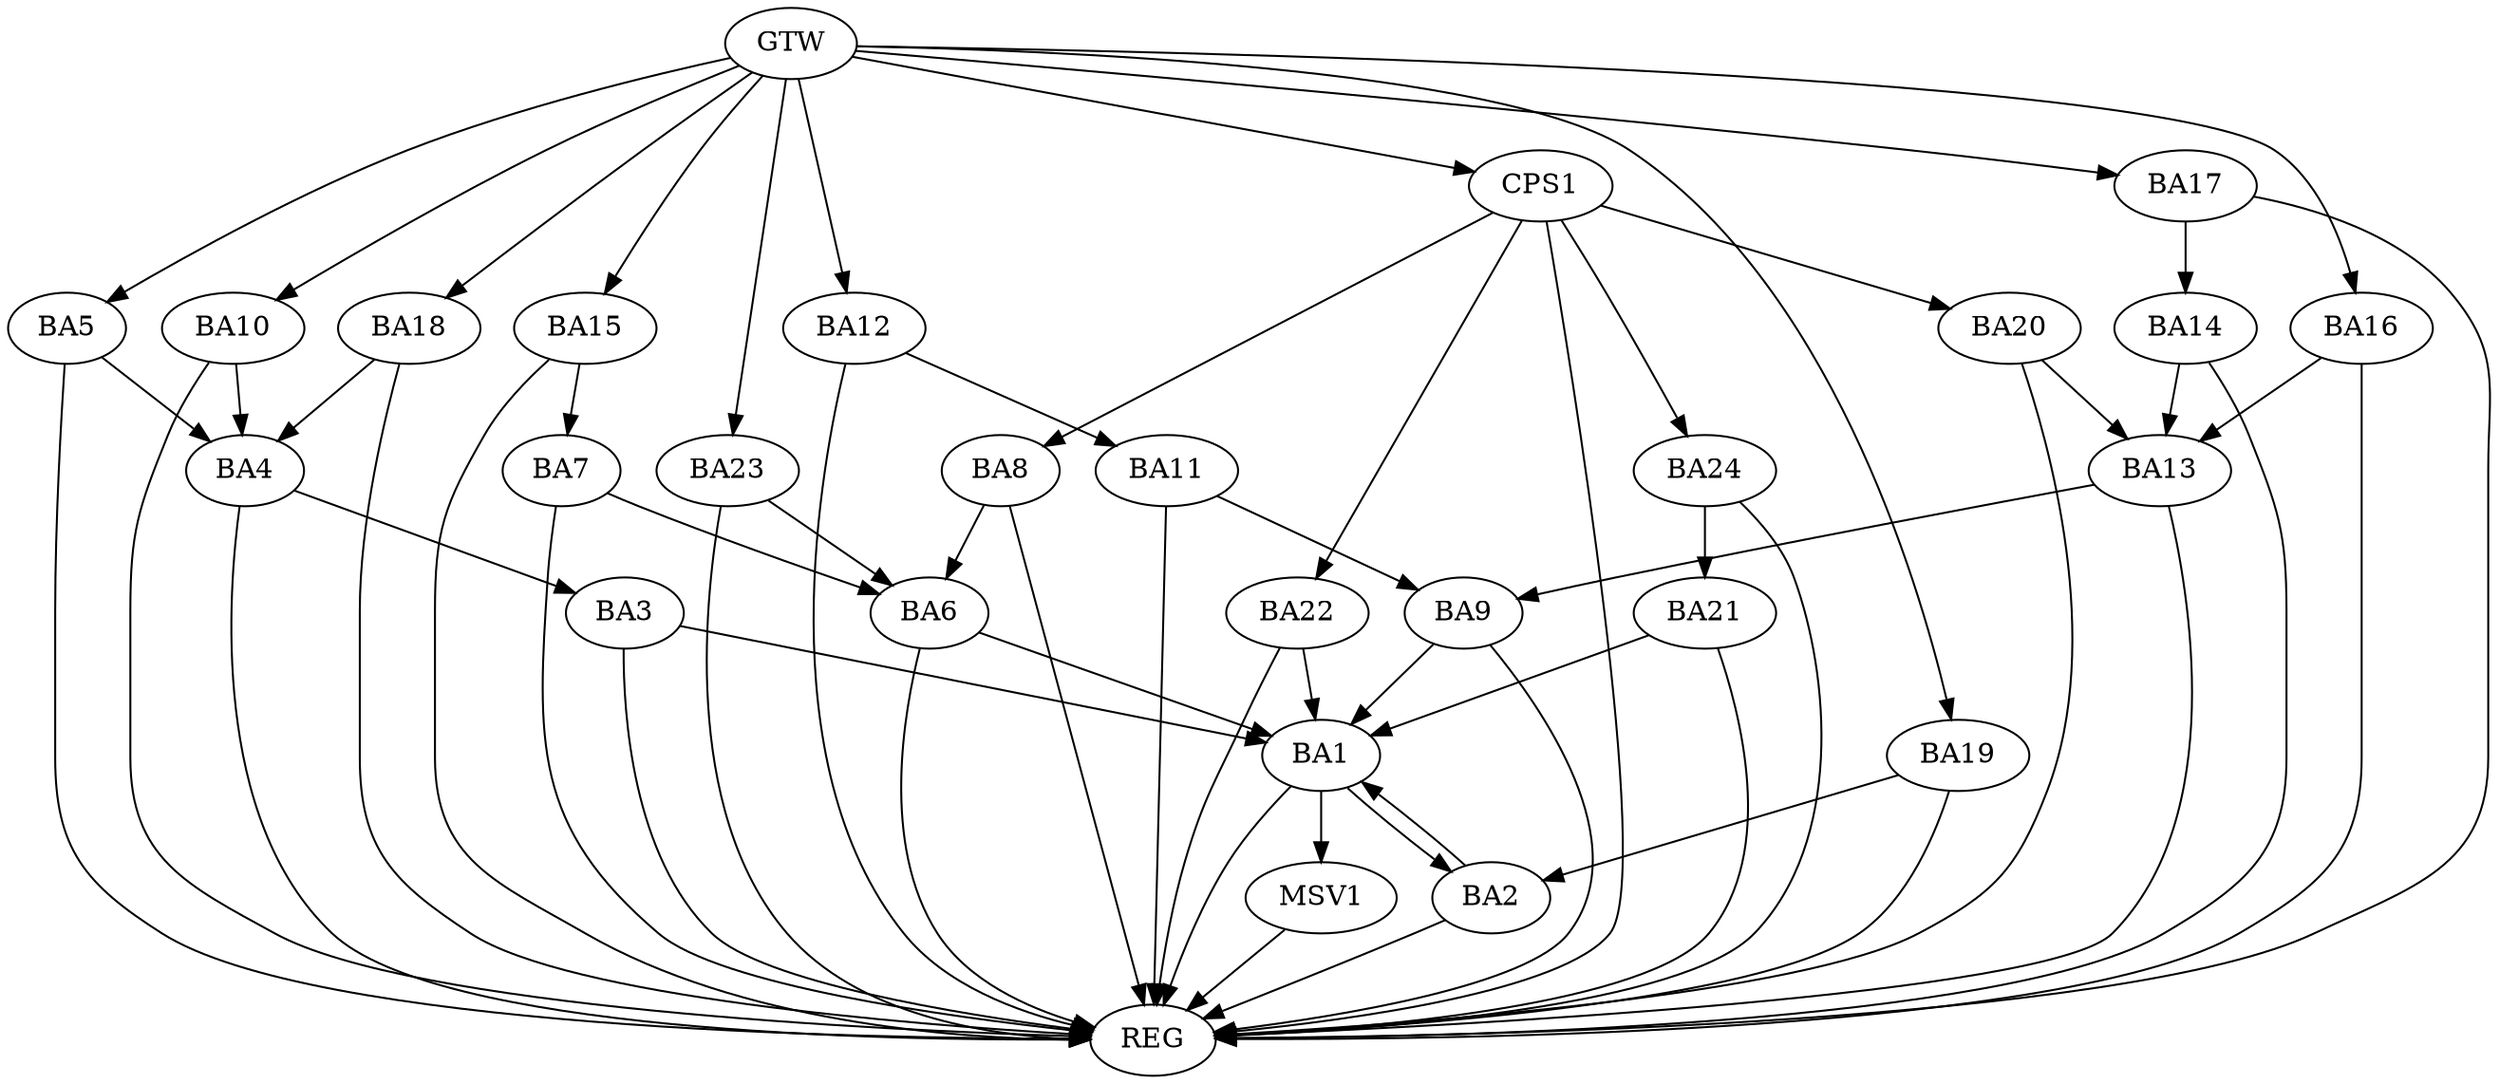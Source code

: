 strict digraph G {
  BA1 [ label="BA1" ];
  BA2 [ label="BA2" ];
  BA3 [ label="BA3" ];
  BA4 [ label="BA4" ];
  BA5 [ label="BA5" ];
  BA6 [ label="BA6" ];
  BA7 [ label="BA7" ];
  BA8 [ label="BA8" ];
  BA9 [ label="BA9" ];
  BA10 [ label="BA10" ];
  BA11 [ label="BA11" ];
  BA12 [ label="BA12" ];
  BA13 [ label="BA13" ];
  BA14 [ label="BA14" ];
  BA15 [ label="BA15" ];
  BA16 [ label="BA16" ];
  BA17 [ label="BA17" ];
  BA18 [ label="BA18" ];
  BA19 [ label="BA19" ];
  BA20 [ label="BA20" ];
  BA21 [ label="BA21" ];
  BA22 [ label="BA22" ];
  BA23 [ label="BA23" ];
  BA24 [ label="BA24" ];
  CPS1 [ label="CPS1" ];
  GTW [ label="GTW" ];
  REG [ label="REG" ];
  MSV1 [ label="MSV1" ];
  BA1 -> BA2;
  BA2 -> BA1;
  BA3 -> BA1;
  BA4 -> BA3;
  BA5 -> BA4;
  BA6 -> BA1;
  BA7 -> BA6;
  BA8 -> BA6;
  BA9 -> BA1;
  BA10 -> BA4;
  BA11 -> BA9;
  BA12 -> BA11;
  BA13 -> BA9;
  BA14 -> BA13;
  BA15 -> BA7;
  BA16 -> BA13;
  BA17 -> BA14;
  BA18 -> BA4;
  BA19 -> BA2;
  BA20 -> BA13;
  BA21 -> BA1;
  BA22 -> BA1;
  BA23 -> BA6;
  BA24 -> BA21;
  CPS1 -> BA8;
  CPS1 -> BA24;
  CPS1 -> BA22;
  CPS1 -> BA20;
  GTW -> BA5;
  GTW -> BA10;
  GTW -> BA12;
  GTW -> BA15;
  GTW -> BA16;
  GTW -> BA17;
  GTW -> BA18;
  GTW -> BA19;
  GTW -> BA23;
  GTW -> CPS1;
  BA1 -> REG;
  BA2 -> REG;
  BA3 -> REG;
  BA4 -> REG;
  BA5 -> REG;
  BA6 -> REG;
  BA7 -> REG;
  BA8 -> REG;
  BA9 -> REG;
  BA10 -> REG;
  BA11 -> REG;
  BA12 -> REG;
  BA13 -> REG;
  BA14 -> REG;
  BA15 -> REG;
  BA16 -> REG;
  BA17 -> REG;
  BA18 -> REG;
  BA19 -> REG;
  BA20 -> REG;
  BA21 -> REG;
  BA22 -> REG;
  BA23 -> REG;
  BA24 -> REG;
  CPS1 -> REG;
  BA1 -> MSV1;
  MSV1 -> REG;
}
